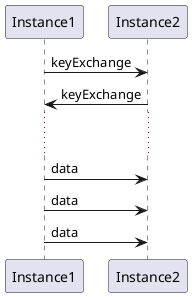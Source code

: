 @startuml
participant Instance1
participant Instance2

Instance1 -> Instance2 : keyExchange
Instance2 -> Instance1 : keyExchange
... ...
Instance1 -> Instance2 : data
Instance1 -> Instance2 : data
Instance1 -> Instance2 : data

@enduml
